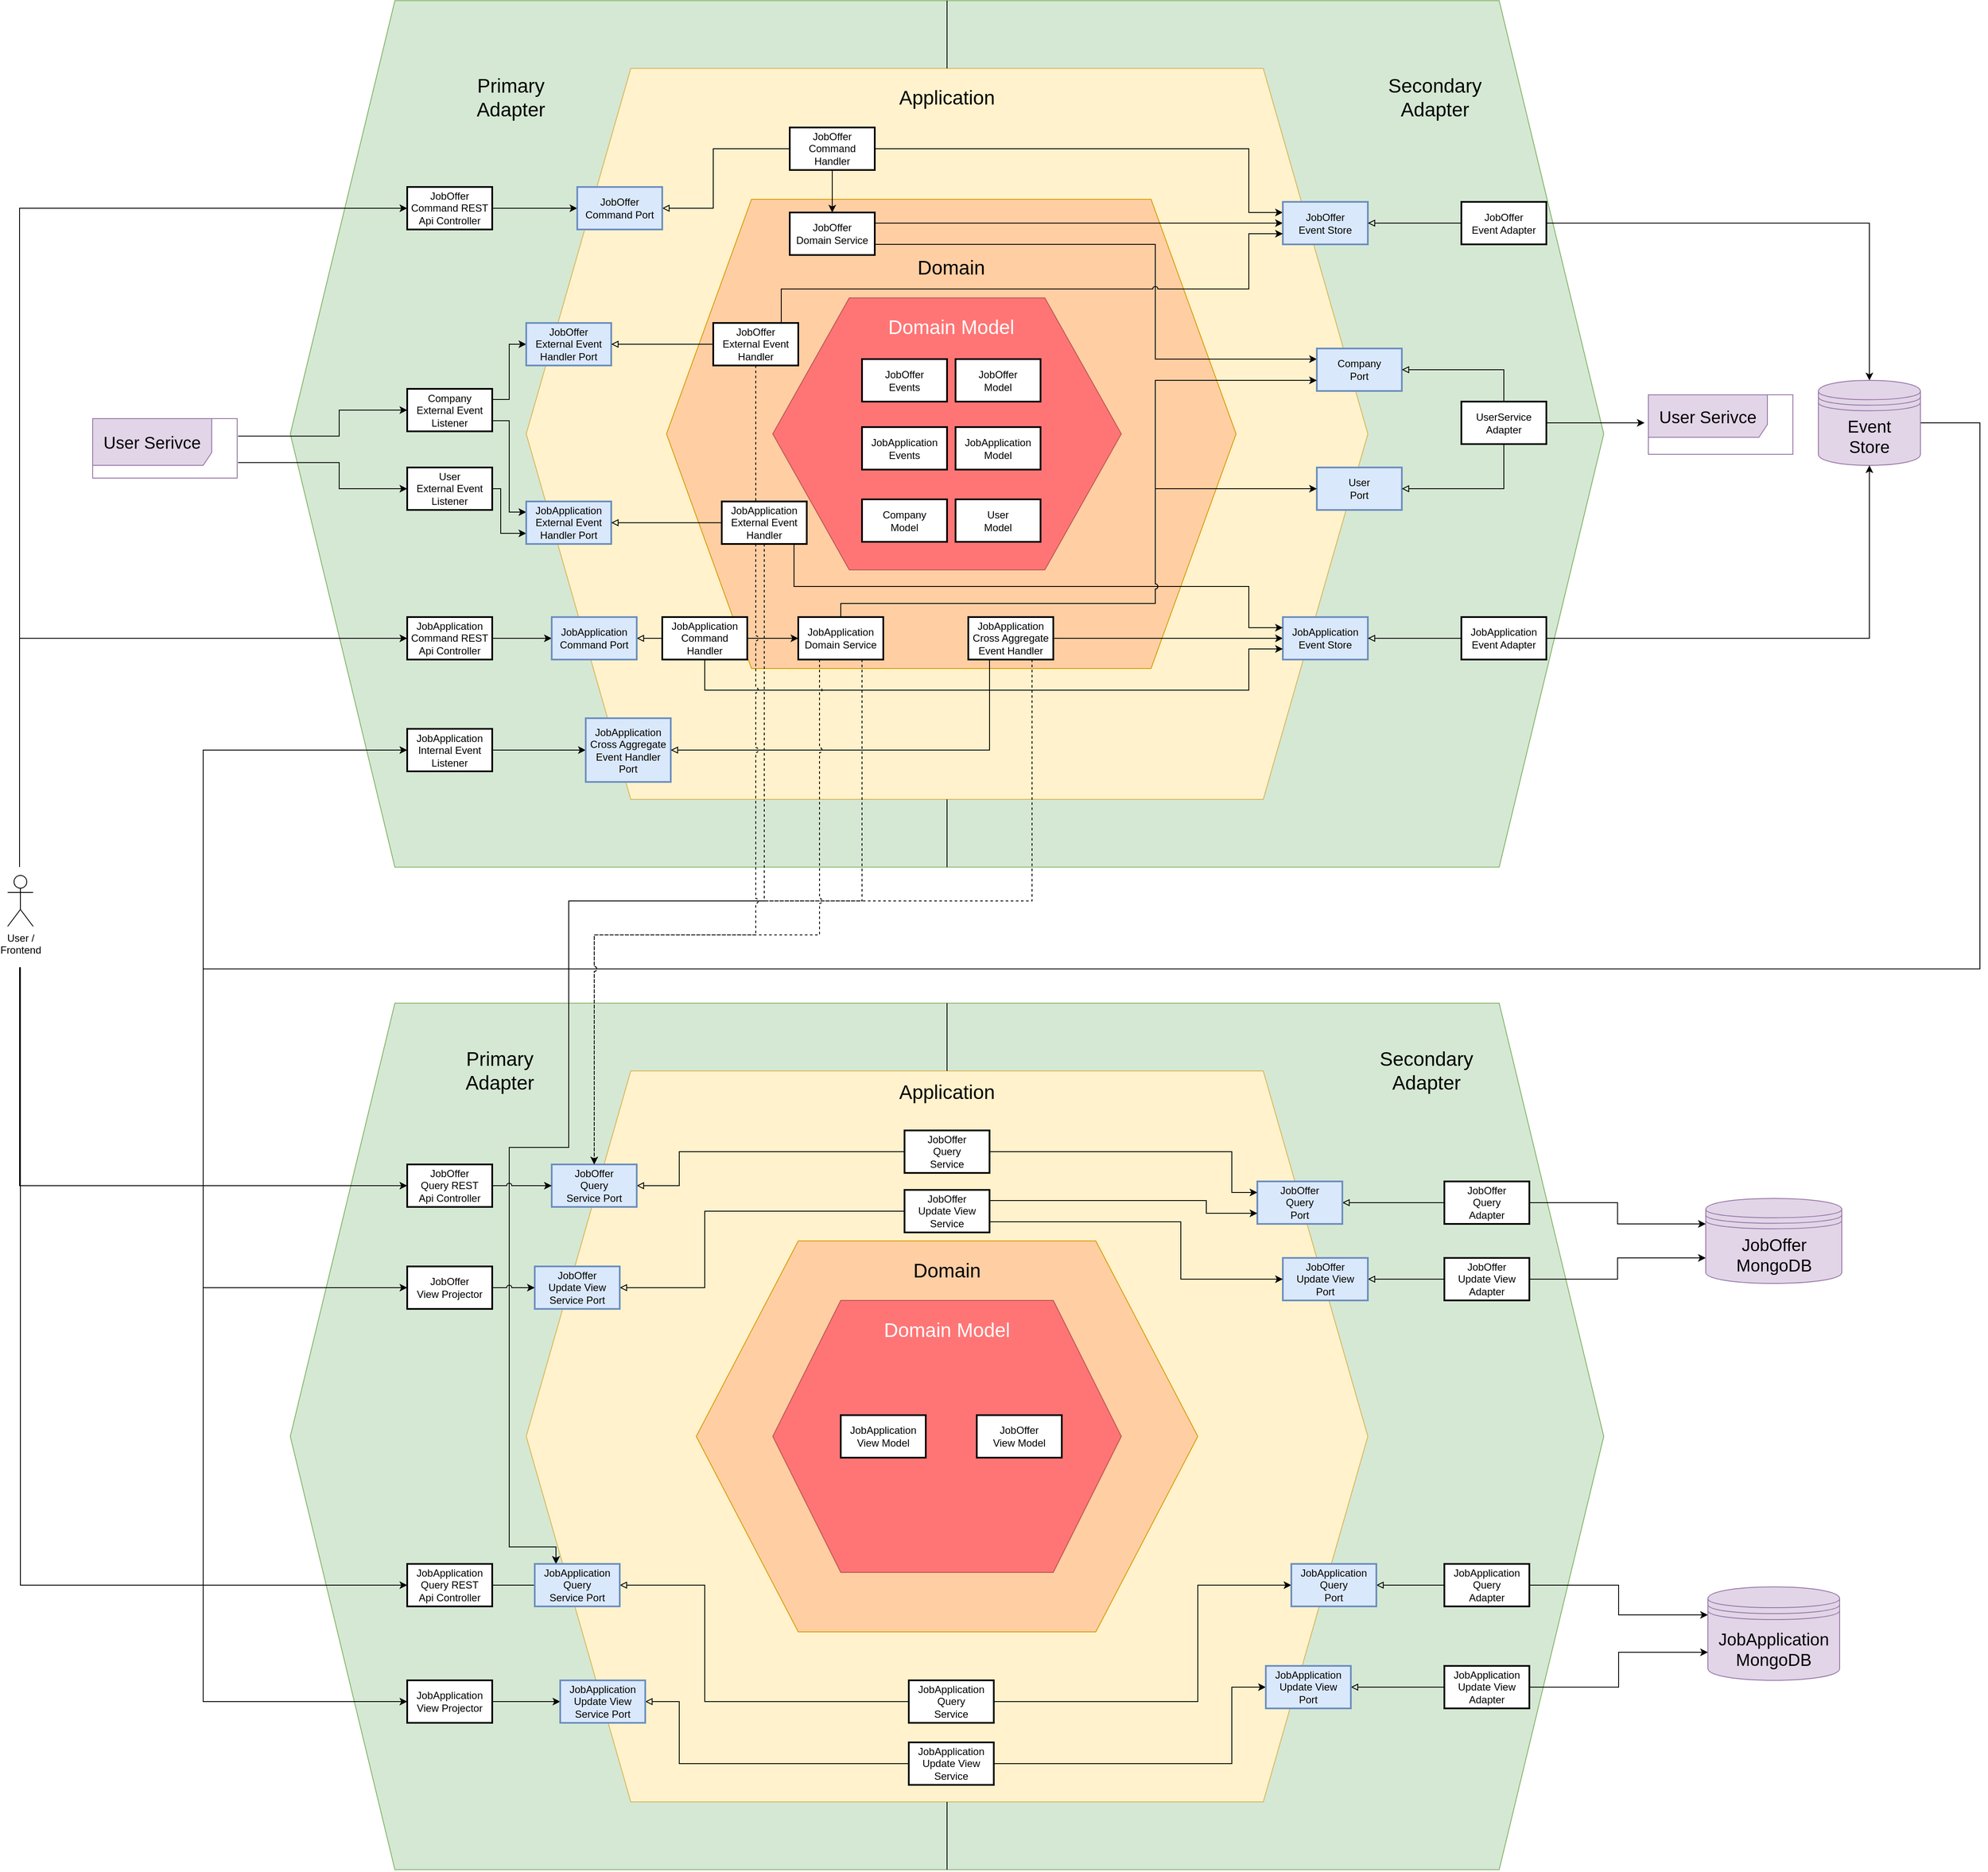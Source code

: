 <mxfile version="22.1.2" type="device">
  <diagram name="Seite-1" id="_fERbNgF3fjjZuAF2T7R">
    <mxGraphModel dx="2411" dy="3157" grid="1" gridSize="10" guides="1" tooltips="1" connect="1" arrows="1" fold="1" page="1" pageScale="1" pageWidth="1654" pageHeight="1169" math="0" shadow="0">
      <root>
        <mxCell id="0" />
        <mxCell id="1" parent="0" />
        <mxCell id="QMm4au8p8HmQlGDRWAsn-196" value="" style="shape=hexagon;perimeter=hexagonPerimeter2;whiteSpace=wrap;html=1;fixedSize=1;size=123;fillColor=#d5e8d4;strokeColor=#82b366;" parent="1" vertex="1">
          <mxGeometry x="332.5" y="-129.75" width="1545" height="1019.5" as="geometry" />
        </mxCell>
        <mxCell id="QMm4au8p8HmQlGDRWAsn-194" value="" style="shape=hexagon;perimeter=hexagonPerimeter2;whiteSpace=wrap;html=1;fixedSize=1;size=123;fillColor=#d5e8d4;strokeColor=#82b366;" parent="1" vertex="1">
          <mxGeometry x="332.5" y="-1309.25" width="1545" height="1019.5" as="geometry" />
        </mxCell>
        <mxCell id="QMm4au8p8HmQlGDRWAsn-166" value="" style="shape=hexagon;perimeter=hexagonPerimeter2;whiteSpace=wrap;html=1;fixedSize=1;size=123;fillColor=#FFF2CC;strokeColor=#d6b656;" parent="1" vertex="1">
          <mxGeometry x="610" y="-50" width="990" height="860" as="geometry" />
        </mxCell>
        <mxCell id="QMm4au8p8HmQlGDRWAsn-165" value="" style="shape=hexagon;perimeter=hexagonPerimeter2;whiteSpace=wrap;html=1;fixedSize=1;size=120;fillColor=#FFCEA3;strokeColor=#d79b00;" parent="1" vertex="1">
          <mxGeometry x="810" y="150" width="590" height="460" as="geometry" />
        </mxCell>
        <mxCell id="QMm4au8p8HmQlGDRWAsn-164" value="" style="group" parent="1" vertex="1" connectable="0">
          <mxGeometry x="900" y="220" width="410" height="320" as="geometry" />
        </mxCell>
        <mxCell id="QMm4au8p8HmQlGDRWAsn-163" value="" style="shape=hexagon;perimeter=hexagonPerimeter2;whiteSpace=wrap;html=1;fixedSize=1;size=80;fillColor=#FF7575;strokeColor=#b85450;" parent="QMm4au8p8HmQlGDRWAsn-164" vertex="1">
          <mxGeometry width="410" height="320" as="geometry" />
        </mxCell>
        <mxCell id="QMm4au8p8HmQlGDRWAsn-139" value="JobOffer&lt;br&gt;View Model" style="rounded=0;whiteSpace=wrap;html=1;strokeWidth=2;" parent="QMm4au8p8HmQlGDRWAsn-164" vertex="1">
          <mxGeometry x="240" y="135" width="100" height="50" as="geometry" />
        </mxCell>
        <mxCell id="QMm4au8p8HmQlGDRWAsn-140" value="JobApplication&lt;br&gt;View Model" style="rounded=0;whiteSpace=wrap;html=1;strokeWidth=2;" parent="QMm4au8p8HmQlGDRWAsn-164" vertex="1">
          <mxGeometry x="80" y="135" width="100" height="50" as="geometry" />
        </mxCell>
        <mxCell id="QMm4au8p8HmQlGDRWAsn-202" value="Domain Model" style="text;html=1;strokeColor=none;fillColor=none;align=center;verticalAlign=middle;whiteSpace=wrap;rounded=0;fontColor=#FFFFFF;fontSize=23;" parent="QMm4au8p8HmQlGDRWAsn-164" vertex="1">
          <mxGeometry x="121.25" y="10" width="167.5" height="50" as="geometry" />
        </mxCell>
        <mxCell id="QMm4au8p8HmQlGDRWAsn-203" value="Domain" style="text;html=1;strokeColor=none;fillColor=none;align=center;verticalAlign=middle;whiteSpace=wrap;rounded=0;fontColor=#000000;fontSize=23;" parent="QMm4au8p8HmQlGDRWAsn-164" vertex="1">
          <mxGeometry x="126.25" y="-50" width="157.5" height="30" as="geometry" />
        </mxCell>
        <mxCell id="QMm4au8p8HmQlGDRWAsn-14" value="" style="shape=hexagon;perimeter=hexagonPerimeter2;whiteSpace=wrap;html=1;fixedSize=1;size=123;fillColor=#fff2cc;strokeColor=#d6b656;" parent="1" vertex="1">
          <mxGeometry x="610" y="-1229.5" width="990" height="860" as="geometry" />
        </mxCell>
        <mxCell id="QMm4au8p8HmQlGDRWAsn-15" value="" style="shape=hexagon;perimeter=hexagonPerimeter2;whiteSpace=wrap;html=1;fixedSize=1;size=100;fillColor=#FFCEA3;strokeColor=#d79b00;" parent="1" vertex="1">
          <mxGeometry x="775" y="-1075.5" width="670" height="552" as="geometry" />
        </mxCell>
        <mxCell id="QMm4au8p8HmQlGDRWAsn-16" value="" style="shape=hexagon;perimeter=hexagonPerimeter2;whiteSpace=wrap;html=1;fixedSize=1;size=90;fillColor=#FF7575;strokeColor=#b85450;" parent="1" vertex="1">
          <mxGeometry x="900" y="-959.5" width="410" height="320" as="geometry" />
        </mxCell>
        <mxCell id="QMm4au8p8HmQlGDRWAsn-21" style="edgeStyle=orthogonalEdgeStyle;rounded=0;orthogonalLoop=1;jettySize=auto;html=1;" parent="1" source="QMm4au8p8HmQlGDRWAsn-17" target="QMm4au8p8HmQlGDRWAsn-20" edge="1">
          <mxGeometry relative="1" as="geometry" />
        </mxCell>
        <mxCell id="QMm4au8p8HmQlGDRWAsn-17" value="JobOffer&lt;br&gt;Command REST&lt;br&gt;Api Controller" style="rounded=0;whiteSpace=wrap;html=1;strokeWidth=2;" parent="1" vertex="1">
          <mxGeometry x="470" y="-1090" width="100" height="50" as="geometry" />
        </mxCell>
        <mxCell id="QMm4au8p8HmQlGDRWAsn-22" style="edgeStyle=orthogonalEdgeStyle;rounded=0;orthogonalLoop=1;jettySize=auto;html=1;endArrow=block;endFill=0;entryX=1;entryY=0.5;entryDx=0;entryDy=0;" parent="1" source="QMm4au8p8HmQlGDRWAsn-18" target="QMm4au8p8HmQlGDRWAsn-20" edge="1">
          <mxGeometry relative="1" as="geometry">
            <Array as="points">
              <mxPoint x="830" y="-1135" />
              <mxPoint x="830" y="-1065" />
            </Array>
          </mxGeometry>
        </mxCell>
        <mxCell id="QMm4au8p8HmQlGDRWAsn-24" style="edgeStyle=orthogonalEdgeStyle;rounded=0;orthogonalLoop=1;jettySize=auto;html=1;" parent="1" source="QMm4au8p8HmQlGDRWAsn-18" target="QMm4au8p8HmQlGDRWAsn-23" edge="1">
          <mxGeometry relative="1" as="geometry" />
        </mxCell>
        <mxCell id="QMm4au8p8HmQlGDRWAsn-28" style="edgeStyle=orthogonalEdgeStyle;rounded=0;orthogonalLoop=1;jettySize=auto;html=1;entryX=0;entryY=0.25;entryDx=0;entryDy=0;" parent="1" source="QMm4au8p8HmQlGDRWAsn-18" target="QMm4au8p8HmQlGDRWAsn-27" edge="1">
          <mxGeometry relative="1" as="geometry">
            <Array as="points">
              <mxPoint x="1460" y="-1135" />
              <mxPoint x="1460" y="-1060" />
            </Array>
          </mxGeometry>
        </mxCell>
        <mxCell id="QMm4au8p8HmQlGDRWAsn-18" value="JobOffer&lt;br&gt;Command&lt;br&gt;Handler" style="rounded=0;whiteSpace=wrap;html=1;strokeWidth=2;" parent="1" vertex="1">
          <mxGeometry x="920" y="-1160" width="100" height="50" as="geometry" />
        </mxCell>
        <mxCell id="QMm4au8p8HmQlGDRWAsn-20" value="JobOffer&lt;br&gt;Command Port" style="rounded=0;whiteSpace=wrap;html=1;strokeWidth=2;fillColor=#dae8fc;strokeColor=#6c8ebf;" parent="1" vertex="1">
          <mxGeometry x="670" y="-1090" width="100" height="50" as="geometry" />
        </mxCell>
        <mxCell id="QMm4au8p8HmQlGDRWAsn-127" style="edgeStyle=orthogonalEdgeStyle;rounded=0;orthogonalLoop=1;jettySize=auto;html=1;entryX=0;entryY=0.25;entryDx=0;entryDy=0;exitX=1;exitY=0.75;exitDx=0;exitDy=0;jumpStyle=none;" parent="1" source="QMm4au8p8HmQlGDRWAsn-23" target="QMm4au8p8HmQlGDRWAsn-89" edge="1">
          <mxGeometry relative="1" as="geometry">
            <Array as="points">
              <mxPoint x="1350" y="-1023" />
              <mxPoint x="1350" y="-887" />
            </Array>
          </mxGeometry>
        </mxCell>
        <mxCell id="QMm4au8p8HmQlGDRWAsn-154" style="edgeStyle=orthogonalEdgeStyle;rounded=0;orthogonalLoop=1;jettySize=auto;html=1;exitX=1;exitY=0.25;exitDx=0;exitDy=0;entryX=0;entryY=0.5;entryDx=0;entryDy=0;" parent="1" source="QMm4au8p8HmQlGDRWAsn-23" target="QMm4au8p8HmQlGDRWAsn-27" edge="1">
          <mxGeometry relative="1" as="geometry">
            <Array as="points">
              <mxPoint x="1490" y="-1047" />
            </Array>
          </mxGeometry>
        </mxCell>
        <mxCell id="QMm4au8p8HmQlGDRWAsn-23" value="JobOffer&lt;br&gt;Domain Service" style="rounded=0;whiteSpace=wrap;html=1;strokeWidth=2;" parent="1" vertex="1">
          <mxGeometry x="920" y="-1060" width="100" height="50" as="geometry" />
        </mxCell>
        <mxCell id="QMm4au8p8HmQlGDRWAsn-25" value="JobOffer&lt;br&gt;Model" style="rounded=0;whiteSpace=wrap;html=1;strokeWidth=2;" parent="1" vertex="1">
          <mxGeometry x="1115" y="-887.5" width="100" height="50" as="geometry" />
        </mxCell>
        <mxCell id="QMm4au8p8HmQlGDRWAsn-26" value="JobOffer&lt;br&gt;Events" style="rounded=0;whiteSpace=wrap;html=1;strokeWidth=2;" parent="1" vertex="1">
          <mxGeometry x="1005" y="-887.5" width="100" height="50" as="geometry" />
        </mxCell>
        <mxCell id="QMm4au8p8HmQlGDRWAsn-32" style="edgeStyle=orthogonalEdgeStyle;rounded=0;orthogonalLoop=1;jettySize=auto;html=1;exitX=1;exitY=0.5;exitDx=0;exitDy=0;" parent="1" source="QMm4au8p8HmQlGDRWAsn-33" target="QMm4au8p8HmQlGDRWAsn-31" edge="1">
          <mxGeometry relative="1" as="geometry" />
        </mxCell>
        <mxCell id="QMm4au8p8HmQlGDRWAsn-27" value="JobOffer&lt;br&gt;Event Store" style="rounded=0;whiteSpace=wrap;html=1;strokeWidth=2;fillColor=#dae8fc;strokeColor=#6c8ebf;" parent="1" vertex="1">
          <mxGeometry x="1500" y="-1072.5" width="100" height="50" as="geometry" />
        </mxCell>
        <mxCell id="QMm4au8p8HmQlGDRWAsn-110" style="edgeStyle=orthogonalEdgeStyle;rounded=0;orthogonalLoop=1;jettySize=auto;html=1;entryX=0;entryY=0.5;entryDx=0;entryDy=0;exitX=1;exitY=0.5;exitDx=0;exitDy=0;" parent="1" source="QMm4au8p8HmQlGDRWAsn-31" target="QMm4au8p8HmQlGDRWAsn-47" edge="1">
          <mxGeometry relative="1" as="geometry">
            <mxPoint x="2580" y="-70" as="targetPoint" />
            <mxPoint x="2220" y="-770" as="sourcePoint" />
            <Array as="points">
              <mxPoint x="2320" y="-813" />
              <mxPoint x="2320" y="-170" />
              <mxPoint x="230" y="-170" />
              <mxPoint x="230" y="205" />
            </Array>
          </mxGeometry>
        </mxCell>
        <mxCell id="QMm4au8p8HmQlGDRWAsn-111" style="edgeStyle=orthogonalEdgeStyle;rounded=0;orthogonalLoop=1;jettySize=auto;html=1;entryX=0;entryY=0.5;entryDx=0;entryDy=0;exitX=1;exitY=0.5;exitDx=0;exitDy=0;" parent="1" source="QMm4au8p8HmQlGDRWAsn-31" target="QMm4au8p8HmQlGDRWAsn-68" edge="1">
          <mxGeometry relative="1" as="geometry">
            <mxPoint x="90" y="980" as="targetPoint" />
            <Array as="points">
              <mxPoint x="2320" y="-813" />
              <mxPoint x="2320" y="-170" />
              <mxPoint x="230" y="-170" />
              <mxPoint x="230" y="692" />
            </Array>
          </mxGeometry>
        </mxCell>
        <mxCell id="QMm4au8p8HmQlGDRWAsn-160" style="edgeStyle=orthogonalEdgeStyle;rounded=0;orthogonalLoop=1;jettySize=auto;html=1;entryX=0;entryY=0.5;entryDx=0;entryDy=0;" parent="1" source="QMm4au8p8HmQlGDRWAsn-31" target="QMm4au8p8HmQlGDRWAsn-73" edge="1">
          <mxGeometry relative="1" as="geometry">
            <Array as="points">
              <mxPoint x="2320" y="-813" />
              <mxPoint x="2320" y="-170" />
              <mxPoint x="230" y="-170" />
              <mxPoint x="230" y="-427" />
            </Array>
          </mxGeometry>
        </mxCell>
        <mxCell id="QMm4au8p8HmQlGDRWAsn-31" value="Event&lt;br style=&quot;font-size: 20px;&quot;&gt;Store" style="shape=datastore;whiteSpace=wrap;html=1;fontSize=20;fontStyle=0;fillColor=#e1d5e7;strokeColor=#9673a6;" parent="1" vertex="1">
          <mxGeometry x="2130" y="-862.5" width="120" height="100" as="geometry" />
        </mxCell>
        <mxCell id="QMm4au8p8HmQlGDRWAsn-35" style="edgeStyle=orthogonalEdgeStyle;rounded=0;orthogonalLoop=1;jettySize=auto;html=1;exitX=0;exitY=0.5;exitDx=0;exitDy=0;entryX=1;entryY=0.5;entryDx=0;entryDy=0;endArrow=block;endFill=0;" parent="1" source="QMm4au8p8HmQlGDRWAsn-33" target="QMm4au8p8HmQlGDRWAsn-27" edge="1">
          <mxGeometry relative="1" as="geometry" />
        </mxCell>
        <mxCell id="QMm4au8p8HmQlGDRWAsn-33" value="JobOffer&lt;br&gt;Event Adapter" style="rounded=0;whiteSpace=wrap;html=1;strokeWidth=2;" parent="1" vertex="1">
          <mxGeometry x="1710" y="-1072.5" width="100" height="50" as="geometry" />
        </mxCell>
        <mxCell id="QMm4au8p8HmQlGDRWAsn-39" style="edgeStyle=orthogonalEdgeStyle;rounded=0;orthogonalLoop=1;jettySize=auto;html=1;entryX=0;entryY=0.5;entryDx=0;entryDy=0;exitX=1;exitY=0.25;exitDx=0;exitDy=0;" parent="1" source="QMm4au8p8HmQlGDRWAsn-36" target="QMm4au8p8HmQlGDRWAsn-38" edge="1">
          <mxGeometry relative="1" as="geometry">
            <Array as="points">
              <mxPoint x="590" y="-840" />
              <mxPoint x="590" y="-905" />
            </Array>
          </mxGeometry>
        </mxCell>
        <mxCell id="QMm4au8p8HmQlGDRWAsn-158" style="edgeStyle=orthogonalEdgeStyle;rounded=0;orthogonalLoop=1;jettySize=auto;html=1;exitX=1;exitY=0.75;exitDx=0;exitDy=0;entryX=0;entryY=0.25;entryDx=0;entryDy=0;" parent="1" source="QMm4au8p8HmQlGDRWAsn-36" target="QMm4au8p8HmQlGDRWAsn-40" edge="1">
          <mxGeometry relative="1" as="geometry">
            <Array as="points">
              <mxPoint x="590" y="-815" />
              <mxPoint x="590" y="-707" />
            </Array>
          </mxGeometry>
        </mxCell>
        <mxCell id="QMm4au8p8HmQlGDRWAsn-36" value="Company&lt;br&gt;External Event&lt;br&gt;Listener" style="rounded=0;whiteSpace=wrap;html=1;strokeWidth=2;" parent="1" vertex="1">
          <mxGeometry x="470" y="-852.5" width="100" height="50" as="geometry" />
        </mxCell>
        <mxCell id="QMm4au8p8HmQlGDRWAsn-195" style="edgeStyle=orthogonalEdgeStyle;rounded=0;orthogonalLoop=1;jettySize=auto;html=1;entryX=0;entryY=0.75;entryDx=0;entryDy=0;" parent="1" source="QMm4au8p8HmQlGDRWAsn-37" target="QMm4au8p8HmQlGDRWAsn-40" edge="1">
          <mxGeometry relative="1" as="geometry">
            <Array as="points">
              <mxPoint x="580" y="-735" />
              <mxPoint x="580" y="-682" />
            </Array>
          </mxGeometry>
        </mxCell>
        <mxCell id="QMm4au8p8HmQlGDRWAsn-37" value="User&lt;br&gt;External Event&lt;br&gt;Listener" style="rounded=0;whiteSpace=wrap;html=1;strokeWidth=2;" parent="1" vertex="1">
          <mxGeometry x="470" y="-760" width="100" height="50" as="geometry" />
        </mxCell>
        <mxCell id="QMm4au8p8HmQlGDRWAsn-38" value="JobOffer&lt;br&gt;External Event&lt;br&gt;Handler Port" style="rounded=0;whiteSpace=wrap;html=1;strokeWidth=2;fillColor=#dae8fc;strokeColor=#6c8ebf;" parent="1" vertex="1">
          <mxGeometry x="610" y="-930" width="100" height="50" as="geometry" />
        </mxCell>
        <mxCell id="QMm4au8p8HmQlGDRWAsn-40" value="JobApplication&lt;br&gt;External Event&lt;br&gt;Handler Port" style="rounded=0;whiteSpace=wrap;html=1;strokeWidth=2;fillColor=#dae8fc;strokeColor=#6c8ebf;" parent="1" vertex="1">
          <mxGeometry x="610" y="-720" width="100" height="50" as="geometry" />
        </mxCell>
        <mxCell id="QMm4au8p8HmQlGDRWAsn-46" style="edgeStyle=orthogonalEdgeStyle;rounded=0;orthogonalLoop=1;jettySize=auto;html=1;entryX=0;entryY=0.75;entryDx=0;entryDy=0;exitX=0.5;exitY=0;exitDx=0;exitDy=0;jumpStyle=arc;" parent="1" source="QMm4au8p8HmQlGDRWAsn-43" target="QMm4au8p8HmQlGDRWAsn-27" edge="1">
          <mxGeometry relative="1" as="geometry">
            <Array as="points">
              <mxPoint x="910" y="-970" />
              <mxPoint x="1460" y="-970" />
              <mxPoint x="1460" y="-1035" />
            </Array>
          </mxGeometry>
        </mxCell>
        <mxCell id="QMm4au8p8HmQlGDRWAsn-43" value="JobOffer&lt;br&gt;External Event&lt;br&gt;Handler" style="rounded=0;whiteSpace=wrap;html=1;strokeWidth=2;" parent="1" vertex="1">
          <mxGeometry x="830" y="-930" width="100" height="50" as="geometry" />
        </mxCell>
        <mxCell id="QMm4au8p8HmQlGDRWAsn-44" style="edgeStyle=orthogonalEdgeStyle;rounded=0;orthogonalLoop=1;jettySize=auto;html=1;endArrow=block;endFill=0;exitX=0;exitY=0.5;exitDx=0;exitDy=0;entryX=1;entryY=0.5;entryDx=0;entryDy=0;" parent="1" source="QMm4au8p8HmQlGDRWAsn-43" target="QMm4au8p8HmQlGDRWAsn-38" edge="1">
          <mxGeometry relative="1" as="geometry">
            <mxPoint x="610" y="-1055" as="sourcePoint" />
            <mxPoint x="530" y="-1055" as="targetPoint" />
          </mxGeometry>
        </mxCell>
        <mxCell id="QMm4au8p8HmQlGDRWAsn-47" value="JobOffer&lt;br&gt;View Projector" style="rounded=0;whiteSpace=wrap;html=1;strokeWidth=2;" parent="1" vertex="1">
          <mxGeometry x="470" y="180" width="100" height="50" as="geometry" />
        </mxCell>
        <mxCell id="QMm4au8p8HmQlGDRWAsn-48" value="JobOffer&lt;br&gt;Query REST&lt;br&gt;Api Controller" style="rounded=0;whiteSpace=wrap;html=1;strokeWidth=2;" parent="1" vertex="1">
          <mxGeometry x="470" y="60" width="100" height="50" as="geometry" />
        </mxCell>
        <mxCell id="QMm4au8p8HmQlGDRWAsn-53" style="edgeStyle=orthogonalEdgeStyle;rounded=0;orthogonalLoop=1;jettySize=auto;html=1;endArrow=block;endFill=0;exitX=0;exitY=0.5;exitDx=0;exitDy=0;entryX=1;entryY=0.5;entryDx=0;entryDy=0;" parent="1" source="QMm4au8p8HmQlGDRWAsn-52" target="QMm4au8p8HmQlGDRWAsn-50" edge="1">
          <mxGeometry relative="1" as="geometry">
            <mxPoint x="590" y="140" as="sourcePoint" />
            <mxPoint x="520" y="140" as="targetPoint" />
            <Array as="points">
              <mxPoint x="820" y="115" />
              <mxPoint x="820" y="205" />
            </Array>
          </mxGeometry>
        </mxCell>
        <mxCell id="QMm4au8p8HmQlGDRWAsn-58" style="edgeStyle=orthogonalEdgeStyle;rounded=0;orthogonalLoop=1;jettySize=auto;html=1;endArrow=block;endFill=0;" parent="1" source="QMm4au8p8HmQlGDRWAsn-56" target="QMm4au8p8HmQlGDRWAsn-54" edge="1">
          <mxGeometry relative="1" as="geometry" />
        </mxCell>
        <mxCell id="QMm4au8p8HmQlGDRWAsn-173" style="edgeStyle=orthogonalEdgeStyle;rounded=0;orthogonalLoop=1;jettySize=auto;html=1;entryX=0;entryY=0.3;entryDx=0;entryDy=0;" parent="1" source="QMm4au8p8HmQlGDRWAsn-56" target="QMm4au8p8HmQlGDRWAsn-167" edge="1">
          <mxGeometry relative="1" as="geometry" />
        </mxCell>
        <mxCell id="QMm4au8p8HmQlGDRWAsn-56" value="JobOffer&lt;br&gt;Query &lt;br&gt;Adapter" style="rounded=0;whiteSpace=wrap;html=1;strokeWidth=2;" parent="1" vertex="1">
          <mxGeometry x="1690" y="80" width="100" height="50" as="geometry" />
        </mxCell>
        <mxCell id="QMm4au8p8HmQlGDRWAsn-59" style="edgeStyle=orthogonalEdgeStyle;rounded=0;orthogonalLoop=1;jettySize=auto;html=1;endArrow=block;endFill=0;" parent="1" source="QMm4au8p8HmQlGDRWAsn-57" target="QMm4au8p8HmQlGDRWAsn-55" edge="1">
          <mxGeometry relative="1" as="geometry" />
        </mxCell>
        <mxCell id="QMm4au8p8HmQlGDRWAsn-172" style="edgeStyle=orthogonalEdgeStyle;rounded=0;orthogonalLoop=1;jettySize=auto;html=1;entryX=0;entryY=0.7;entryDx=0;entryDy=0;" parent="1" source="QMm4au8p8HmQlGDRWAsn-57" target="QMm4au8p8HmQlGDRWAsn-167" edge="1">
          <mxGeometry relative="1" as="geometry" />
        </mxCell>
        <mxCell id="QMm4au8p8HmQlGDRWAsn-57" value="JobOffer&lt;br&gt;Update View&lt;br&gt;Adapter" style="rounded=0;whiteSpace=wrap;html=1;strokeWidth=2;" parent="1" vertex="1">
          <mxGeometry x="1690" y="170" width="100" height="50" as="geometry" />
        </mxCell>
        <mxCell id="QMm4au8p8HmQlGDRWAsn-67" style="edgeStyle=orthogonalEdgeStyle;rounded=0;orthogonalLoop=1;jettySize=auto;html=1;entryX=0;entryY=0.5;entryDx=0;entryDy=0;" parent="1" source="QMm4au8p8HmQlGDRWAsn-68" target="QMm4au8p8HmQlGDRWAsn-71" edge="1">
          <mxGeometry relative="1" as="geometry" />
        </mxCell>
        <mxCell id="QMm4au8p8HmQlGDRWAsn-68" value="JobApplication&lt;br&gt;View Projector" style="rounded=0;whiteSpace=wrap;html=1;strokeWidth=2;" parent="1" vertex="1">
          <mxGeometry x="470" y="667" width="100" height="50" as="geometry" />
        </mxCell>
        <mxCell id="QMm4au8p8HmQlGDRWAsn-178" style="edgeStyle=orthogonalEdgeStyle;rounded=0;orthogonalLoop=1;jettySize=auto;html=1;" parent="1" source="QMm4au8p8HmQlGDRWAsn-70" edge="1">
          <mxGeometry relative="1" as="geometry">
            <mxPoint x="630" y="555" as="targetPoint" />
          </mxGeometry>
        </mxCell>
        <mxCell id="QMm4au8p8HmQlGDRWAsn-70" value="JobApplication&lt;br&gt;Query REST&lt;br&gt;Api Controller" style="rounded=0;whiteSpace=wrap;html=1;strokeWidth=2;" parent="1" vertex="1">
          <mxGeometry x="470" y="530" width="100" height="50" as="geometry" />
        </mxCell>
        <mxCell id="QMm4au8p8HmQlGDRWAsn-161" style="edgeStyle=orthogonalEdgeStyle;rounded=0;orthogonalLoop=1;jettySize=auto;html=1;entryX=0;entryY=0.5;entryDx=0;entryDy=0;" parent="1" source="QMm4au8p8HmQlGDRWAsn-73" target="QMm4au8p8HmQlGDRWAsn-76" edge="1">
          <mxGeometry relative="1" as="geometry" />
        </mxCell>
        <mxCell id="QMm4au8p8HmQlGDRWAsn-73" value="JobApplication&lt;br&gt;Internal Event&lt;br&gt;Listener" style="rounded=0;whiteSpace=wrap;html=1;strokeWidth=2;" parent="1" vertex="1">
          <mxGeometry x="470" y="-452.5" width="100" height="50" as="geometry" />
        </mxCell>
        <mxCell id="QMm4au8p8HmQlGDRWAsn-85" style="edgeStyle=orthogonalEdgeStyle;rounded=0;orthogonalLoop=1;jettySize=auto;html=1;entryX=0;entryY=0.5;entryDx=0;entryDy=0;exitX=1;exitY=0.5;exitDx=0;exitDy=0;" parent="1" source="QMm4au8p8HmQlGDRWAsn-147" target="QMm4au8p8HmQlGDRWAsn-80" edge="1">
          <mxGeometry relative="1" as="geometry">
            <mxPoint x="1030" y="-280" as="sourcePoint" />
          </mxGeometry>
        </mxCell>
        <mxCell id="QMm4au8p8HmQlGDRWAsn-76" value="JobApplication&lt;br&gt;Cross Aggregate&lt;br&gt;Event Handler&lt;br&gt;Port" style="rounded=0;whiteSpace=wrap;html=1;strokeWidth=2;fillColor=#dae8fc;strokeColor=#6c8ebf;" parent="1" vertex="1">
          <mxGeometry x="680" y="-465" width="100" height="75" as="geometry" />
        </mxCell>
        <mxCell id="QMm4au8p8HmQlGDRWAsn-80" value="JobApplication&lt;br&gt;Event Store" style="rounded=0;whiteSpace=wrap;html=1;strokeWidth=2;fillColor=#dae8fc;strokeColor=#6c8ebf;" parent="1" vertex="1">
          <mxGeometry x="1500" y="-584" width="100" height="50" as="geometry" />
        </mxCell>
        <mxCell id="QMm4au8p8HmQlGDRWAsn-82" style="edgeStyle=orthogonalEdgeStyle;rounded=0;orthogonalLoop=1;jettySize=auto;html=1;exitX=0;exitY=0.5;exitDx=0;exitDy=0;entryX=1;entryY=0.5;entryDx=0;entryDy=0;endArrow=block;endFill=0;" parent="1" source="QMm4au8p8HmQlGDRWAsn-83" target="QMm4au8p8HmQlGDRWAsn-80" edge="1">
          <mxGeometry relative="1" as="geometry" />
        </mxCell>
        <mxCell id="QMm4au8p8HmQlGDRWAsn-84" style="edgeStyle=orthogonalEdgeStyle;rounded=0;orthogonalLoop=1;jettySize=auto;html=1;entryX=0.5;entryY=1;entryDx=0;entryDy=0;" parent="1" source="QMm4au8p8HmQlGDRWAsn-83" target="QMm4au8p8HmQlGDRWAsn-31" edge="1">
          <mxGeometry relative="1" as="geometry" />
        </mxCell>
        <mxCell id="QMm4au8p8HmQlGDRWAsn-83" value="JobApplication&lt;br&gt;Event Adapter" style="rounded=0;whiteSpace=wrap;html=1;strokeWidth=2;" parent="1" vertex="1">
          <mxGeometry x="1710" y="-584" width="100" height="50" as="geometry" />
        </mxCell>
        <mxCell id="QMm4au8p8HmQlGDRWAsn-88" style="edgeStyle=orthogonalEdgeStyle;rounded=0;orthogonalLoop=1;jettySize=auto;html=1;entryX=0.25;entryY=0;entryDx=0;entryDy=0;exitX=0.75;exitY=1;exitDx=0;exitDy=0;dashed=1;fillColor=#dae8fc;strokeColor=#000000;" parent="1" source="QMm4au8p8HmQlGDRWAsn-87" target="QMm4au8p8HmQlGDRWAsn-66" edge="1">
          <mxGeometry relative="1" as="geometry">
            <mxPoint x="890" y="-380" as="sourcePoint" />
            <mxPoint x="465" y="950" as="targetPoint" />
            <Array as="points">
              <mxPoint x="1005" y="-250" />
              <mxPoint x="660" y="-250" />
              <mxPoint x="660" y="40" />
              <mxPoint x="590" y="40" />
              <mxPoint x="590" y="510" />
              <mxPoint x="645" y="510" />
            </Array>
          </mxGeometry>
        </mxCell>
        <mxCell id="QMm4au8p8HmQlGDRWAsn-87" value="JobApplication&lt;br&gt;Domain Service" style="rounded=0;whiteSpace=wrap;html=1;strokeWidth=2;" parent="1" vertex="1">
          <mxGeometry x="930" y="-584" width="100" height="50" as="geometry" />
        </mxCell>
        <mxCell id="QMm4au8p8HmQlGDRWAsn-89" value="Company&lt;br&gt;Port" style="rounded=0;whiteSpace=wrap;html=1;strokeWidth=2;fillColor=#dae8fc;strokeColor=#6c8ebf;" parent="1" vertex="1">
          <mxGeometry x="1540" y="-900" width="100" height="50" as="geometry" />
        </mxCell>
        <mxCell id="QMm4au8p8HmQlGDRWAsn-90" value="User&lt;br&gt;Port" style="rounded=0;whiteSpace=wrap;html=1;strokeWidth=2;fillColor=#dae8fc;strokeColor=#6c8ebf;" parent="1" vertex="1">
          <mxGeometry x="1540" y="-760" width="100" height="50" as="geometry" />
        </mxCell>
        <mxCell id="QMm4au8p8HmQlGDRWAsn-92" style="edgeStyle=orthogonalEdgeStyle;rounded=0;orthogonalLoop=1;jettySize=auto;html=1;endArrow=block;endFill=0;exitX=0.5;exitY=0;exitDx=0;exitDy=0;entryX=1;entryY=0.5;entryDx=0;entryDy=0;" parent="1" source="QMm4au8p8HmQlGDRWAsn-91" target="QMm4au8p8HmQlGDRWAsn-89" edge="1">
          <mxGeometry relative="1" as="geometry" />
        </mxCell>
        <mxCell id="QMm4au8p8HmQlGDRWAsn-93" style="edgeStyle=orthogonalEdgeStyle;rounded=0;orthogonalLoop=1;jettySize=auto;html=1;endArrow=block;endFill=0;exitX=0.5;exitY=1;exitDx=0;exitDy=0;entryX=1;entryY=0.5;entryDx=0;entryDy=0;" parent="1" source="QMm4au8p8HmQlGDRWAsn-91" target="QMm4au8p8HmQlGDRWAsn-90" edge="1">
          <mxGeometry relative="1" as="geometry" />
        </mxCell>
        <mxCell id="QMm4au8p8HmQlGDRWAsn-96" style="edgeStyle=orthogonalEdgeStyle;rounded=0;orthogonalLoop=1;jettySize=auto;html=1;entryX=-0.026;entryY=0.471;entryDx=0;entryDy=0;entryPerimeter=0;" parent="1" source="QMm4au8p8HmQlGDRWAsn-91" target="QMm4au8p8HmQlGDRWAsn-97" edge="1">
          <mxGeometry relative="1" as="geometry">
            <mxPoint x="2170" y="-290" as="targetPoint" />
          </mxGeometry>
        </mxCell>
        <mxCell id="QMm4au8p8HmQlGDRWAsn-91" value="UserService&lt;br&gt;Adapter" style="rounded=0;whiteSpace=wrap;html=1;strokeWidth=2;" parent="1" vertex="1">
          <mxGeometry x="1710" y="-837.5" width="100" height="50" as="geometry" />
        </mxCell>
        <mxCell id="QMm4au8p8HmQlGDRWAsn-97" value="User Serivce" style="shape=umlFrame;whiteSpace=wrap;html=1;pointerEvents=0;width=140;height=50;fillColor=#e1d5e7;strokeColor=#9673a6;fontSize=20;" parent="1" vertex="1">
          <mxGeometry x="1930" y="-845.5" width="170" height="70" as="geometry" />
        </mxCell>
        <mxCell id="QMm4au8p8HmQlGDRWAsn-101" style="edgeStyle=orthogonalEdgeStyle;rounded=0;orthogonalLoop=1;jettySize=auto;html=1;" parent="1" source="QMm4au8p8HmQlGDRWAsn-102" target="QMm4au8p8HmQlGDRWAsn-105" edge="1">
          <mxGeometry relative="1" as="geometry" />
        </mxCell>
        <mxCell id="QMm4au8p8HmQlGDRWAsn-102" value="JobApplication&lt;br&gt;Command REST&lt;br&gt;Api Controller" style="rounded=0;whiteSpace=wrap;html=1;strokeWidth=2;" parent="1" vertex="1">
          <mxGeometry x="470" y="-584" width="100" height="50" as="geometry" />
        </mxCell>
        <mxCell id="QMm4au8p8HmQlGDRWAsn-103" style="edgeStyle=orthogonalEdgeStyle;rounded=0;orthogonalLoop=1;jettySize=auto;html=1;endArrow=block;endFill=0;entryX=1;entryY=0.5;entryDx=0;entryDy=0;exitX=0;exitY=0.5;exitDx=0;exitDy=0;" parent="1" source="QMm4au8p8HmQlGDRWAsn-104" target="QMm4au8p8HmQlGDRWAsn-105" edge="1">
          <mxGeometry relative="1" as="geometry" />
        </mxCell>
        <mxCell id="QMm4au8p8HmQlGDRWAsn-106" style="edgeStyle=orthogonalEdgeStyle;rounded=0;orthogonalLoop=1;jettySize=auto;html=1;entryX=0;entryY=0.5;entryDx=0;entryDy=0;exitX=1;exitY=0.5;exitDx=0;exitDy=0;" parent="1" source="QMm4au8p8HmQlGDRWAsn-104" target="QMm4au8p8HmQlGDRWAsn-87" edge="1">
          <mxGeometry relative="1" as="geometry" />
        </mxCell>
        <mxCell id="QMm4au8p8HmQlGDRWAsn-107" style="edgeStyle=orthogonalEdgeStyle;rounded=0;orthogonalLoop=1;jettySize=auto;html=1;entryX=0;entryY=0.75;entryDx=0;entryDy=0;exitX=0.5;exitY=1;exitDx=0;exitDy=0;" parent="1" source="QMm4au8p8HmQlGDRWAsn-104" target="QMm4au8p8HmQlGDRWAsn-80" edge="1">
          <mxGeometry relative="1" as="geometry">
            <Array as="points">
              <mxPoint x="820" y="-498" />
              <mxPoint x="1460" y="-498" />
              <mxPoint x="1460" y="-547" />
            </Array>
          </mxGeometry>
        </mxCell>
        <mxCell id="QMm4au8p8HmQlGDRWAsn-104" value="JobApplication&lt;br&gt;Command&lt;br&gt;Handler" style="rounded=0;whiteSpace=wrap;html=1;strokeWidth=2;" parent="1" vertex="1">
          <mxGeometry x="770" y="-584" width="100" height="50" as="geometry" />
        </mxCell>
        <mxCell id="QMm4au8p8HmQlGDRWAsn-105" value="JobApplication&lt;br&gt;Command Port" style="rounded=0;whiteSpace=wrap;html=1;strokeWidth=2;fillColor=#dae8fc;strokeColor=#6c8ebf;" parent="1" vertex="1">
          <mxGeometry x="640" y="-584" width="100" height="50" as="geometry" />
        </mxCell>
        <mxCell id="QMm4au8p8HmQlGDRWAsn-108" value="JobApplication&lt;br&gt;Model" style="rounded=0;whiteSpace=wrap;html=1;strokeWidth=2;" parent="1" vertex="1">
          <mxGeometry x="1115" y="-807.5" width="100" height="50" as="geometry" />
        </mxCell>
        <mxCell id="QMm4au8p8HmQlGDRWAsn-109" value="JobApplication&lt;br&gt;Events" style="rounded=0;whiteSpace=wrap;html=1;strokeWidth=2;" parent="1" vertex="1">
          <mxGeometry x="1005" y="-807.5" width="100" height="50" as="geometry" />
        </mxCell>
        <mxCell id="QMm4au8p8HmQlGDRWAsn-113" style="edgeStyle=orthogonalEdgeStyle;rounded=0;orthogonalLoop=1;jettySize=auto;html=1;endArrow=block;endFill=0;entryX=1;entryY=0.5;entryDx=0;entryDy=0;exitX=0;exitY=0.5;exitDx=0;exitDy=0;" parent="1" source="QMm4au8p8HmQlGDRWAsn-112" target="QMm4au8p8HmQlGDRWAsn-71" edge="1">
          <mxGeometry relative="1" as="geometry">
            <Array as="points">
              <mxPoint x="790" y="765" />
              <mxPoint x="790" y="692" />
            </Array>
          </mxGeometry>
        </mxCell>
        <mxCell id="QMm4au8p8HmQlGDRWAsn-123" style="edgeStyle=orthogonalEdgeStyle;rounded=0;orthogonalLoop=1;jettySize=auto;html=1;entryX=0;entryY=0.5;entryDx=0;entryDy=0;" parent="1" source="QMm4au8p8HmQlGDRWAsn-112" target="QMm4au8p8HmQlGDRWAsn-115" edge="1">
          <mxGeometry relative="1" as="geometry">
            <Array as="points">
              <mxPoint x="1440" y="765" />
              <mxPoint x="1440" y="675" />
            </Array>
          </mxGeometry>
        </mxCell>
        <mxCell id="QMm4au8p8HmQlGDRWAsn-116" style="edgeStyle=orthogonalEdgeStyle;rounded=0;orthogonalLoop=1;jettySize=auto;html=1;endArrow=block;endFill=0;" parent="1" source="QMm4au8p8HmQlGDRWAsn-118" target="QMm4au8p8HmQlGDRWAsn-114" edge="1">
          <mxGeometry relative="1" as="geometry" />
        </mxCell>
        <mxCell id="QMm4au8p8HmQlGDRWAsn-117" style="edgeStyle=orthogonalEdgeStyle;rounded=0;orthogonalLoop=1;jettySize=auto;html=1;entryX=0;entryY=0.3;entryDx=0;entryDy=0;" parent="1" source="QMm4au8p8HmQlGDRWAsn-118" target="QMm4au8p8HmQlGDRWAsn-168" edge="1">
          <mxGeometry relative="1" as="geometry">
            <mxPoint x="2230" y="750" as="targetPoint" />
          </mxGeometry>
        </mxCell>
        <mxCell id="QMm4au8p8HmQlGDRWAsn-118" value="JobApplication&lt;br&gt;Query &lt;br&gt;Adapter" style="rounded=0;whiteSpace=wrap;html=1;strokeWidth=2;" parent="1" vertex="1">
          <mxGeometry x="1690" y="530" width="100" height="50" as="geometry" />
        </mxCell>
        <mxCell id="QMm4au8p8HmQlGDRWAsn-119" style="edgeStyle=orthogonalEdgeStyle;rounded=0;orthogonalLoop=1;jettySize=auto;html=1;endArrow=block;endFill=0;" parent="1" source="QMm4au8p8HmQlGDRWAsn-121" target="QMm4au8p8HmQlGDRWAsn-115" edge="1">
          <mxGeometry relative="1" as="geometry" />
        </mxCell>
        <mxCell id="QMm4au8p8HmQlGDRWAsn-171" style="edgeStyle=orthogonalEdgeStyle;rounded=0;orthogonalLoop=1;jettySize=auto;html=1;exitX=1;exitY=0.5;exitDx=0;exitDy=0;entryX=0;entryY=0.7;entryDx=0;entryDy=0;" parent="1" source="QMm4au8p8HmQlGDRWAsn-121" target="QMm4au8p8HmQlGDRWAsn-168" edge="1">
          <mxGeometry relative="1" as="geometry" />
        </mxCell>
        <mxCell id="QMm4au8p8HmQlGDRWAsn-121" value="JobApplication&lt;br&gt;Update View&lt;br&gt;Adapter" style="rounded=0;whiteSpace=wrap;html=1;strokeWidth=2;" parent="1" vertex="1">
          <mxGeometry x="1690" y="650" width="100" height="50" as="geometry" />
        </mxCell>
        <mxCell id="QMm4au8p8HmQlGDRWAsn-125" style="edgeStyle=orthogonalEdgeStyle;rounded=0;orthogonalLoop=1;jettySize=auto;html=1;endArrow=block;endFill=0;entryX=1;entryY=0.5;entryDx=0;entryDy=0;exitX=0;exitY=0.5;exitDx=0;exitDy=0;" parent="1" source="QMm4au8p8HmQlGDRWAsn-124" target="QMm4au8p8HmQlGDRWAsn-66" edge="1">
          <mxGeometry relative="1" as="geometry">
            <Array as="points">
              <mxPoint x="820" y="692" />
              <mxPoint x="820" y="555" />
            </Array>
          </mxGeometry>
        </mxCell>
        <mxCell id="QMm4au8p8HmQlGDRWAsn-126" style="edgeStyle=orthogonalEdgeStyle;rounded=0;orthogonalLoop=1;jettySize=auto;html=1;entryX=0;entryY=0.5;entryDx=0;entryDy=0;" parent="1" source="QMm4au8p8HmQlGDRWAsn-124" target="QMm4au8p8HmQlGDRWAsn-114" edge="1">
          <mxGeometry relative="1" as="geometry">
            <Array as="points">
              <mxPoint x="1400" y="692" />
              <mxPoint x="1400" y="555" />
            </Array>
          </mxGeometry>
        </mxCell>
        <mxCell id="QMm4au8p8HmQlGDRWAsn-187" style="edgeStyle=orthogonalEdgeStyle;rounded=0;orthogonalLoop=1;jettySize=auto;html=1;entryX=0;entryY=0.5;entryDx=0;entryDy=0;" parent="1" target="QMm4au8p8HmQlGDRWAsn-102" edge="1">
          <mxGeometry relative="1" as="geometry">
            <mxPoint x="14" y="-290" as="sourcePoint" />
            <Array as="points">
              <mxPoint x="14" y="-290" />
              <mxPoint x="14" y="-559" />
            </Array>
          </mxGeometry>
        </mxCell>
        <mxCell id="QMm4au8p8HmQlGDRWAsn-188" style="edgeStyle=orthogonalEdgeStyle;rounded=0;orthogonalLoop=1;jettySize=auto;html=1;entryX=0;entryY=0.5;entryDx=0;entryDy=0;" parent="1" target="QMm4au8p8HmQlGDRWAsn-17" edge="1">
          <mxGeometry relative="1" as="geometry">
            <mxPoint x="14" y="-290" as="sourcePoint" />
            <Array as="points">
              <mxPoint x="14" y="-1065" />
            </Array>
          </mxGeometry>
        </mxCell>
        <mxCell id="QMm4au8p8HmQlGDRWAsn-189" style="edgeStyle=orthogonalEdgeStyle;rounded=0;orthogonalLoop=1;jettySize=auto;html=1;entryX=0;entryY=0.5;entryDx=0;entryDy=0;" parent="1" target="QMm4au8p8HmQlGDRWAsn-48" edge="1">
          <mxGeometry relative="1" as="geometry">
            <mxPoint x="14" y="-172" as="sourcePoint" />
            <Array as="points">
              <mxPoint x="14" y="85" />
            </Array>
          </mxGeometry>
        </mxCell>
        <mxCell id="QMm4au8p8HmQlGDRWAsn-190" style="edgeStyle=orthogonalEdgeStyle;rounded=0;orthogonalLoop=1;jettySize=auto;html=1;entryX=0;entryY=0.5;entryDx=0;entryDy=0;" parent="1" target="QMm4au8p8HmQlGDRWAsn-70" edge="1">
          <mxGeometry relative="1" as="geometry">
            <mxPoint x="15" y="-172" as="sourcePoint" />
            <Array as="points">
              <mxPoint x="15" y="-169" />
              <mxPoint x="15" y="555" />
            </Array>
          </mxGeometry>
        </mxCell>
        <mxCell id="QMm4au8p8HmQlGDRWAsn-128" value="User /&lt;br&gt;Frontend" style="shape=umlActor;verticalLabelPosition=bottom;verticalAlign=top;html=1;" parent="1" vertex="1">
          <mxGeometry y="-280" width="30" height="60" as="geometry" />
        </mxCell>
        <mxCell id="QMm4au8p8HmQlGDRWAsn-137" style="edgeStyle=orthogonalEdgeStyle;rounded=0;orthogonalLoop=1;jettySize=auto;html=1;entryX=0;entryY=0.5;entryDx=0;entryDy=0;exitX=1.006;exitY=0.74;exitDx=0;exitDy=0;exitPerimeter=0;" parent="1" source="QMm4au8p8HmQlGDRWAsn-136" target="QMm4au8p8HmQlGDRWAsn-37" edge="1">
          <mxGeometry relative="1" as="geometry">
            <Array as="points">
              <mxPoint x="390" y="-766" />
              <mxPoint x="390" y="-735" />
            </Array>
          </mxGeometry>
        </mxCell>
        <mxCell id="QMm4au8p8HmQlGDRWAsn-138" style="edgeStyle=orthogonalEdgeStyle;rounded=0;orthogonalLoop=1;jettySize=auto;html=1;entryX=0;entryY=0.5;entryDx=0;entryDy=0;exitX=1.006;exitY=0.294;exitDx=0;exitDy=0;exitPerimeter=0;" parent="1" source="QMm4au8p8HmQlGDRWAsn-136" target="QMm4au8p8HmQlGDRWAsn-36" edge="1">
          <mxGeometry relative="1" as="geometry">
            <Array as="points">
              <mxPoint x="390" y="-797" />
              <mxPoint x="390" y="-827" />
            </Array>
          </mxGeometry>
        </mxCell>
        <mxCell id="QMm4au8p8HmQlGDRWAsn-136" value="User Serivce" style="shape=umlFrame;whiteSpace=wrap;html=1;pointerEvents=0;width=140;height=55;fillColor=#e1d5e7;strokeColor=#9673a6;fontSize=20;" parent="1" vertex="1">
          <mxGeometry x="100" y="-817.5" width="170" height="70" as="geometry" />
        </mxCell>
        <mxCell id="QMm4au8p8HmQlGDRWAsn-141" value="User&lt;br&gt;Model" style="rounded=0;whiteSpace=wrap;html=1;strokeWidth=2;" parent="1" vertex="1">
          <mxGeometry x="1115" y="-722.5" width="100" height="50" as="geometry" />
        </mxCell>
        <mxCell id="QMm4au8p8HmQlGDRWAsn-142" value="Company&lt;br&gt;Model" style="rounded=0;whiteSpace=wrap;html=1;strokeWidth=2;" parent="1" vertex="1">
          <mxGeometry x="1005" y="-722.5" width="100" height="50" as="geometry" />
        </mxCell>
        <mxCell id="QMm4au8p8HmQlGDRWAsn-144" style="edgeStyle=orthogonalEdgeStyle;rounded=0;orthogonalLoop=1;jettySize=auto;html=1;entryX=1;entryY=0.5;entryDx=0;entryDy=0;endArrow=block;endFill=0;" parent="1" source="QMm4au8p8HmQlGDRWAsn-143" target="QMm4au8p8HmQlGDRWAsn-40" edge="1">
          <mxGeometry relative="1" as="geometry" />
        </mxCell>
        <mxCell id="QMm4au8p8HmQlGDRWAsn-145" style="edgeStyle=orthogonalEdgeStyle;rounded=0;orthogonalLoop=1;jettySize=auto;html=1;entryX=0;entryY=0.25;entryDx=0;entryDy=0;exitX=0.75;exitY=1;exitDx=0;exitDy=0;" parent="1" source="QMm4au8p8HmQlGDRWAsn-143" target="QMm4au8p8HmQlGDRWAsn-80" edge="1">
          <mxGeometry relative="1" as="geometry">
            <mxPoint x="1660" y="-730" as="targetPoint" />
            <Array as="points">
              <mxPoint x="925" y="-620" />
              <mxPoint x="1460" y="-620" />
              <mxPoint x="1460" y="-571" />
            </Array>
          </mxGeometry>
        </mxCell>
        <mxCell id="QMm4au8p8HmQlGDRWAsn-146" style="edgeStyle=orthogonalEdgeStyle;rounded=0;orthogonalLoop=1;jettySize=auto;html=1;entryX=0.25;entryY=0;entryDx=0;entryDy=0;exitX=0.5;exitY=1;exitDx=0;exitDy=0;dashed=1;fillColor=#dae8fc;strokeColor=#000000;" parent="1" source="QMm4au8p8HmQlGDRWAsn-143" target="QMm4au8p8HmQlGDRWAsn-66" edge="1">
          <mxGeometry relative="1" as="geometry">
            <mxPoint x="850" y="-695" as="sourcePoint" />
            <Array as="points">
              <mxPoint x="890" y="-250" />
              <mxPoint x="660" y="-250" />
              <mxPoint x="660" y="40" />
              <mxPoint x="590" y="40" />
              <mxPoint x="590" y="510" />
              <mxPoint x="645" y="510" />
            </Array>
          </mxGeometry>
        </mxCell>
        <mxCell id="QMm4au8p8HmQlGDRWAsn-148" style="edgeStyle=orthogonalEdgeStyle;rounded=0;orthogonalLoop=1;jettySize=auto;html=1;entryX=1;entryY=0.5;entryDx=0;entryDy=0;endArrow=block;endFill=0;exitX=0.25;exitY=1;exitDx=0;exitDy=0;" parent="1" source="QMm4au8p8HmQlGDRWAsn-147" target="QMm4au8p8HmQlGDRWAsn-76" edge="1">
          <mxGeometry relative="1" as="geometry">
            <Array as="points">
              <mxPoint x="1155" y="-427" />
            </Array>
          </mxGeometry>
        </mxCell>
        <mxCell id="QMm4au8p8HmQlGDRWAsn-149" style="edgeStyle=orthogonalEdgeStyle;rounded=0;orthogonalLoop=1;jettySize=auto;html=1;exitX=0.75;exitY=1;exitDx=0;exitDy=0;entryX=0.25;entryY=0;entryDx=0;entryDy=0;dashed=1;fillColor=#dae8fc;strokeColor=#000000;" parent="1" source="QMm4au8p8HmQlGDRWAsn-147" target="QMm4au8p8HmQlGDRWAsn-66" edge="1">
          <mxGeometry relative="1" as="geometry">
            <mxPoint x="500" y="710" as="targetPoint" />
            <Array as="points">
              <mxPoint x="1205" y="-250" />
              <mxPoint x="660" y="-250" />
              <mxPoint x="660" y="40" />
              <mxPoint x="590" y="40" />
              <mxPoint x="590" y="510" />
              <mxPoint x="645" y="510" />
            </Array>
          </mxGeometry>
        </mxCell>
        <mxCell id="QMm4au8p8HmQlGDRWAsn-147" value="JobApplication&lt;br&gt;Cross Aggregate&lt;br&gt;Event Handler" style="rounded=0;whiteSpace=wrap;html=1;strokeWidth=2;" parent="1" vertex="1">
          <mxGeometry x="1130" y="-584" width="100" height="50" as="geometry" />
        </mxCell>
        <mxCell id="QMm4au8p8HmQlGDRWAsn-152" style="edgeStyle=orthogonalEdgeStyle;rounded=0;orthogonalLoop=1;jettySize=auto;html=1;endArrow=block;endFill=0;entryX=1;entryY=0.5;entryDx=0;entryDy=0;exitX=0;exitY=0.5;exitDx=0;exitDy=0;" parent="1" source="QMm4au8p8HmQlGDRWAsn-151" target="QMm4au8p8HmQlGDRWAsn-11" edge="1">
          <mxGeometry relative="1" as="geometry">
            <Array as="points">
              <mxPoint x="790" y="45" />
              <mxPoint x="790" y="85" />
            </Array>
          </mxGeometry>
        </mxCell>
        <mxCell id="QMm4au8p8HmQlGDRWAsn-54" value="JobOffer&lt;br&gt;Query &lt;br&gt;Port" style="rounded=0;whiteSpace=wrap;html=1;strokeWidth=2;fillColor=#dae8fc;strokeColor=#6c8ebf;" parent="1" vertex="1">
          <mxGeometry x="1470" y="80" width="100" height="50" as="geometry" />
        </mxCell>
        <mxCell id="QMm4au8p8HmQlGDRWAsn-55" value="JobOffer&lt;br&gt;Update View&lt;br&gt;Port" style="rounded=0;whiteSpace=wrap;html=1;strokeWidth=2;fillColor=#dae8fc;strokeColor=#6c8ebf;" parent="1" vertex="1">
          <mxGeometry x="1500" y="170" width="100" height="50" as="geometry" />
        </mxCell>
        <mxCell id="QMm4au8p8HmQlGDRWAsn-114" value="JobApplication&lt;br&gt;Query &lt;br&gt;Port" style="rounded=0;whiteSpace=wrap;html=1;strokeWidth=2;fillColor=#dae8fc;strokeColor=#6c8ebf;" parent="1" vertex="1">
          <mxGeometry x="1510" y="530" width="100" height="50" as="geometry" />
        </mxCell>
        <mxCell id="QMm4au8p8HmQlGDRWAsn-115" value="JobApplication&lt;br&gt;Update View&lt;br&gt;Port" style="rounded=0;whiteSpace=wrap;html=1;strokeWidth=2;fillColor=#dae8fc;strokeColor=#6c8ebf;" parent="1" vertex="1">
          <mxGeometry x="1480" y="650" width="100" height="50" as="geometry" />
        </mxCell>
        <mxCell id="QMm4au8p8HmQlGDRWAsn-66" value="JobApplication&lt;br&gt;Query &lt;br&gt;Service Port" style="rounded=0;whiteSpace=wrap;html=1;strokeWidth=2;fillColor=#dae8fc;strokeColor=#6c8ebf;" parent="1" vertex="1">
          <mxGeometry x="620" y="530" width="100" height="50" as="geometry" />
        </mxCell>
        <mxCell id="QMm4au8p8HmQlGDRWAsn-71" value="JobApplication&lt;br&gt;Update View&lt;br&gt;Service Port" style="rounded=0;whiteSpace=wrap;html=1;strokeWidth=2;fillColor=#dae8fc;strokeColor=#6c8ebf;" parent="1" vertex="1">
          <mxGeometry x="650" y="667" width="100" height="50" as="geometry" />
        </mxCell>
        <mxCell id="QMm4au8p8HmQlGDRWAsn-112" value="JobApplication&lt;br&gt;Update View&lt;br&gt;Service" style="rounded=0;whiteSpace=wrap;html=1;strokeWidth=2;" parent="1" vertex="1">
          <mxGeometry x="1060" y="740" width="100" height="50" as="geometry" />
        </mxCell>
        <mxCell id="QMm4au8p8HmQlGDRWAsn-124" value="JobApplication&lt;br style=&quot;border-color: var(--border-color);&quot;&gt;Query&lt;br style=&quot;border-color: var(--border-color);&quot;&gt;Service" style="rounded=0;whiteSpace=wrap;html=1;strokeWidth=2;" parent="1" vertex="1">
          <mxGeometry x="1060" y="667" width="100" height="50" as="geometry" />
        </mxCell>
        <mxCell id="QMm4au8p8HmQlGDRWAsn-11" value="JobOffer&lt;br&gt;Query &lt;br&gt;Service Port" style="rounded=0;whiteSpace=wrap;html=1;strokeWidth=2;fillColor=#dae8fc;strokeColor=#6c8ebf;" parent="1" vertex="1">
          <mxGeometry x="640" y="60" width="100" height="50" as="geometry" />
        </mxCell>
        <mxCell id="QMm4au8p8HmQlGDRWAsn-50" value="JobOffer&lt;br&gt;Update View&lt;br&gt;Service Port" style="rounded=0;whiteSpace=wrap;html=1;strokeWidth=2;fillColor=#dae8fc;strokeColor=#6c8ebf;" parent="1" vertex="1">
          <mxGeometry x="620" y="180" width="100" height="50" as="geometry" />
        </mxCell>
        <mxCell id="QMm4au8p8HmQlGDRWAsn-175" style="edgeStyle=orthogonalEdgeStyle;rounded=0;orthogonalLoop=1;jettySize=auto;html=1;exitX=1;exitY=0.25;exitDx=0;exitDy=0;entryX=0;entryY=0.75;entryDx=0;entryDy=0;" parent="1" source="QMm4au8p8HmQlGDRWAsn-52" target="QMm4au8p8HmQlGDRWAsn-54" edge="1">
          <mxGeometry relative="1" as="geometry">
            <Array as="points">
              <mxPoint x="1410" y="103" />
              <mxPoint x="1410" y="117" />
            </Array>
          </mxGeometry>
        </mxCell>
        <mxCell id="QMm4au8p8HmQlGDRWAsn-176" style="edgeStyle=orthogonalEdgeStyle;rounded=0;orthogonalLoop=1;jettySize=auto;html=1;exitX=1;exitY=0.75;exitDx=0;exitDy=0;entryX=0;entryY=0.5;entryDx=0;entryDy=0;" parent="1" source="QMm4au8p8HmQlGDRWAsn-52" target="QMm4au8p8HmQlGDRWAsn-55" edge="1">
          <mxGeometry relative="1" as="geometry">
            <Array as="points">
              <mxPoint x="1380" y="127" />
              <mxPoint x="1380" y="195" />
            </Array>
          </mxGeometry>
        </mxCell>
        <mxCell id="QMm4au8p8HmQlGDRWAsn-52" value="JobOffer&lt;br&gt;Update View&lt;br&gt;Service" style="rounded=0;whiteSpace=wrap;html=1;strokeWidth=2;" parent="1" vertex="1">
          <mxGeometry x="1055" y="90" width="100" height="50" as="geometry" />
        </mxCell>
        <mxCell id="QMm4au8p8HmQlGDRWAsn-174" style="edgeStyle=orthogonalEdgeStyle;rounded=0;orthogonalLoop=1;jettySize=auto;html=1;entryX=0;entryY=0.25;entryDx=0;entryDy=0;exitX=1;exitY=0.5;exitDx=0;exitDy=0;" parent="1" source="QMm4au8p8HmQlGDRWAsn-151" target="QMm4au8p8HmQlGDRWAsn-54" edge="1">
          <mxGeometry relative="1" as="geometry">
            <Array as="points">
              <mxPoint x="1440" y="45" />
              <mxPoint x="1440" y="93" />
              <mxPoint x="1470" y="93" />
            </Array>
          </mxGeometry>
        </mxCell>
        <mxCell id="QMm4au8p8HmQlGDRWAsn-151" value="JobOffer&lt;br&gt;Query &lt;br&gt;Service" style="rounded=0;whiteSpace=wrap;html=1;strokeWidth=2;" parent="1" vertex="1">
          <mxGeometry x="1055" y="20" width="100" height="50" as="geometry" />
        </mxCell>
        <mxCell id="QMm4au8p8HmQlGDRWAsn-167" value="JobOffer&lt;br&gt;MongoDB" style="shape=datastore;whiteSpace=wrap;html=1;fontSize=20;fontStyle=0;fillColor=#e1d5e7;strokeColor=#9673a6;" parent="1" vertex="1">
          <mxGeometry x="1997.5" y="100" width="160" height="100" as="geometry" />
        </mxCell>
        <mxCell id="QMm4au8p8HmQlGDRWAsn-168" value="JobApplication&lt;br&gt;MongoDB" style="shape=datastore;whiteSpace=wrap;html=1;fontSize=20;fontStyle=0;fillColor=#e1d5e7;strokeColor=#9673a6;" parent="1" vertex="1">
          <mxGeometry x="2000" y="557" width="155" height="110" as="geometry" />
        </mxCell>
        <mxCell id="QMm4au8p8HmQlGDRWAsn-45" style="edgeStyle=orthogonalEdgeStyle;rounded=0;orthogonalLoop=1;jettySize=auto;html=1;entryX=0.5;entryY=0;entryDx=0;entryDy=0;dashed=1;jumpStyle=arc;exitX=0.5;exitY=1;exitDx=0;exitDy=0;" parent="1" source="QMm4au8p8HmQlGDRWAsn-43" target="QMm4au8p8HmQlGDRWAsn-11" edge="1">
          <mxGeometry relative="1" as="geometry">
            <mxPoint x="650" y="-1180" as="sourcePoint" />
            <mxPoint x="360" y="130" as="targetPoint" />
            <Array as="points">
              <mxPoint x="880" y="-210" />
              <mxPoint x="690" y="-210" />
            </Array>
          </mxGeometry>
        </mxCell>
        <mxCell id="QMm4au8p8HmQlGDRWAsn-100" style="edgeStyle=orthogonalEdgeStyle;rounded=0;orthogonalLoop=1;jettySize=auto;html=1;entryX=0.5;entryY=0;entryDx=0;entryDy=0;exitX=0.25;exitY=1;exitDx=0;exitDy=0;dashed=1;jumpStyle=arc;" parent="1" source="QMm4au8p8HmQlGDRWAsn-87" target="QMm4au8p8HmQlGDRWAsn-11" edge="1">
          <mxGeometry relative="1" as="geometry">
            <Array as="points">
              <mxPoint x="955" y="-210" />
              <mxPoint x="690" y="-210" />
            </Array>
          </mxGeometry>
        </mxCell>
        <mxCell id="QMm4au8p8HmQlGDRWAsn-143" value="JobApplication&lt;br&gt;External Event&lt;br&gt;Handler" style="rounded=0;whiteSpace=wrap;html=1;strokeWidth=2;" parent="1" vertex="1">
          <mxGeometry x="840" y="-720" width="100" height="50" as="geometry" />
        </mxCell>
        <mxCell id="QMm4au8p8HmQlGDRWAsn-51" style="edgeStyle=orthogonalEdgeStyle;rounded=0;orthogonalLoop=1;jettySize=auto;html=1;entryX=0;entryY=0.5;entryDx=0;entryDy=0;jumpStyle=arc;" parent="1" source="QMm4au8p8HmQlGDRWAsn-47" target="QMm4au8p8HmQlGDRWAsn-50" edge="1">
          <mxGeometry relative="1" as="geometry" />
        </mxCell>
        <mxCell id="QMm4au8p8HmQlGDRWAsn-49" style="edgeStyle=orthogonalEdgeStyle;rounded=0;orthogonalLoop=1;jettySize=auto;html=1;entryX=0;entryY=0.5;entryDx=0;entryDy=0;jumpStyle=arc;" parent="1" source="QMm4au8p8HmQlGDRWAsn-48" target="QMm4au8p8HmQlGDRWAsn-11" edge="1">
          <mxGeometry relative="1" as="geometry">
            <mxPoint x="290" y="40.0" as="targetPoint" />
          </mxGeometry>
        </mxCell>
        <mxCell id="QMm4au8p8HmQlGDRWAsn-99" style="edgeStyle=orthogonalEdgeStyle;rounded=0;orthogonalLoop=1;jettySize=auto;html=1;entryX=0;entryY=0.5;entryDx=0;entryDy=0;exitX=0.5;exitY=0;exitDx=0;exitDy=0;jumpStyle=arc;" parent="1" source="QMm4au8p8HmQlGDRWAsn-87" target="QMm4au8p8HmQlGDRWAsn-90" edge="1">
          <mxGeometry relative="1" as="geometry">
            <Array as="points">
              <mxPoint x="980" y="-600" />
              <mxPoint x="1350" y="-600" />
              <mxPoint x="1350" y="-735" />
            </Array>
          </mxGeometry>
        </mxCell>
        <mxCell id="QMm4au8p8HmQlGDRWAsn-98" style="edgeStyle=orthogonalEdgeStyle;rounded=0;orthogonalLoop=1;jettySize=auto;html=1;entryX=0;entryY=0.75;entryDx=0;entryDy=0;exitX=0.5;exitY=0;exitDx=0;exitDy=0;jumpStyle=arc;" parent="1" source="QMm4au8p8HmQlGDRWAsn-87" target="QMm4au8p8HmQlGDRWAsn-89" edge="1">
          <mxGeometry relative="1" as="geometry">
            <Array as="points">
              <mxPoint x="980" y="-600" />
              <mxPoint x="1350" y="-600" />
              <mxPoint x="1350" y="-863" />
            </Array>
          </mxGeometry>
        </mxCell>
        <mxCell id="QMm4au8p8HmQlGDRWAsn-179" value="Domain Model" style="text;html=1;strokeColor=none;fillColor=none;align=center;verticalAlign=middle;whiteSpace=wrap;rounded=0;fontColor=#FFFFFF;fontSize=23;" parent="1" vertex="1">
          <mxGeometry x="1026.25" y="-950" width="167.5" height="50" as="geometry" />
        </mxCell>
        <mxCell id="QMm4au8p8HmQlGDRWAsn-180" value="Domain" style="text;html=1;strokeColor=none;fillColor=none;align=center;verticalAlign=middle;whiteSpace=wrap;rounded=0;fontColor=#000000;fontSize=23;" parent="1" vertex="1">
          <mxGeometry x="1031.25" y="-1010" width="157.5" height="30" as="geometry" />
        </mxCell>
        <mxCell id="QMm4au8p8HmQlGDRWAsn-181" value="Application" style="text;html=1;strokeColor=none;fillColor=none;align=center;verticalAlign=middle;whiteSpace=wrap;rounded=0;fontColor=#000000;fontSize=23;" parent="1" vertex="1">
          <mxGeometry x="1026.25" y="-1210" width="157.5" height="30" as="geometry" />
        </mxCell>
        <mxCell id="QMm4au8p8HmQlGDRWAsn-182" value="Primary&lt;br&gt;Adapter" style="text;html=1;strokeColor=none;fillColor=none;align=center;verticalAlign=middle;whiteSpace=wrap;rounded=0;fontColor=#000000;fontSize=23;" parent="1" vertex="1">
          <mxGeometry x="512.5" y="-1235" width="157.5" height="80" as="geometry" />
        </mxCell>
        <mxCell id="QMm4au8p8HmQlGDRWAsn-183" value="Secondary&lt;br&gt;Adapter" style="text;html=1;strokeColor=none;fillColor=none;align=center;verticalAlign=middle;whiteSpace=wrap;rounded=0;fontColor=#000000;fontSize=23;" parent="1" vertex="1">
          <mxGeometry x="1600" y="-1235" width="157.5" height="80" as="geometry" />
        </mxCell>
        <mxCell id="QMm4au8p8HmQlGDRWAsn-197" value="Primary&lt;br&gt;Adapter" style="text;html=1;strokeColor=none;fillColor=none;align=center;verticalAlign=middle;whiteSpace=wrap;rounded=0;fontColor=#000000;fontSize=23;" parent="1" vertex="1">
          <mxGeometry x="500" y="-90" width="157.5" height="80" as="geometry" />
        </mxCell>
        <mxCell id="QMm4au8p8HmQlGDRWAsn-198" value="Secondary&lt;br&gt;Adapter" style="text;html=1;strokeColor=none;fillColor=none;align=center;verticalAlign=middle;whiteSpace=wrap;rounded=0;fontColor=#000000;fontSize=23;" parent="1" vertex="1">
          <mxGeometry x="1590" y="-90" width="157.5" height="80" as="geometry" />
        </mxCell>
        <mxCell id="QMm4au8p8HmQlGDRWAsn-199" value="" style="endArrow=none;html=1;rounded=0;entryX=0.5;entryY=1;entryDx=0;entryDy=0;exitX=0.5;exitY=1;exitDx=0;exitDy=0;" parent="1" source="QMm4au8p8HmQlGDRWAsn-196" target="QMm4au8p8HmQlGDRWAsn-166" edge="1">
          <mxGeometry width="50" height="50" relative="1" as="geometry">
            <mxPoint x="1040" y="980" as="sourcePoint" />
            <mxPoint x="1090" y="930" as="targetPoint" />
          </mxGeometry>
        </mxCell>
        <mxCell id="QMm4au8p8HmQlGDRWAsn-200" value="" style="endArrow=none;html=1;rounded=0;entryX=0.5;entryY=0;entryDx=0;entryDy=0;exitX=0.5;exitY=0;exitDx=0;exitDy=0;" parent="1" source="QMm4au8p8HmQlGDRWAsn-166" target="QMm4au8p8HmQlGDRWAsn-196" edge="1">
          <mxGeometry width="50" height="50" relative="1" as="geometry">
            <mxPoint x="1130" y="-100" as="sourcePoint" />
            <mxPoint x="1180" y="-150" as="targetPoint" />
          </mxGeometry>
        </mxCell>
        <mxCell id="QMm4au8p8HmQlGDRWAsn-201" value="" style="endArrow=none;html=1;rounded=0;exitX=0.5;exitY=1;exitDx=0;exitDy=0;entryX=0.5;entryY=1;entryDx=0;entryDy=0;" parent="1" source="QMm4au8p8HmQlGDRWAsn-194" target="QMm4au8p8HmQlGDRWAsn-14" edge="1">
          <mxGeometry width="50" height="50" relative="1" as="geometry">
            <mxPoint x="1150" y="-200" as="sourcePoint" />
            <mxPoint x="1200" y="-250" as="targetPoint" />
          </mxGeometry>
        </mxCell>
        <mxCell id="QMm4au8p8HmQlGDRWAsn-204" value="Application" style="text;html=1;strokeColor=none;fillColor=none;align=center;verticalAlign=middle;whiteSpace=wrap;rounded=0;fontColor=#000000;fontSize=23;" parent="1" vertex="1">
          <mxGeometry x="1026.25" y="-40" width="157.5" height="30" as="geometry" />
        </mxCell>
        <mxCell id="QMm4au8p8HmQlGDRWAsn-205" value="" style="endArrow=none;html=1;rounded=0;exitX=0.5;exitY=0;exitDx=0;exitDy=0;entryX=0.5;entryY=0;entryDx=0;entryDy=0;" parent="1" source="QMm4au8p8HmQlGDRWAsn-14" target="QMm4au8p8HmQlGDRWAsn-194" edge="1">
          <mxGeometry width="50" height="50" relative="1" as="geometry">
            <mxPoint x="1100" y="-1440" as="sourcePoint" />
            <mxPoint x="1150" y="-1490" as="targetPoint" />
          </mxGeometry>
        </mxCell>
      </root>
    </mxGraphModel>
  </diagram>
</mxfile>
